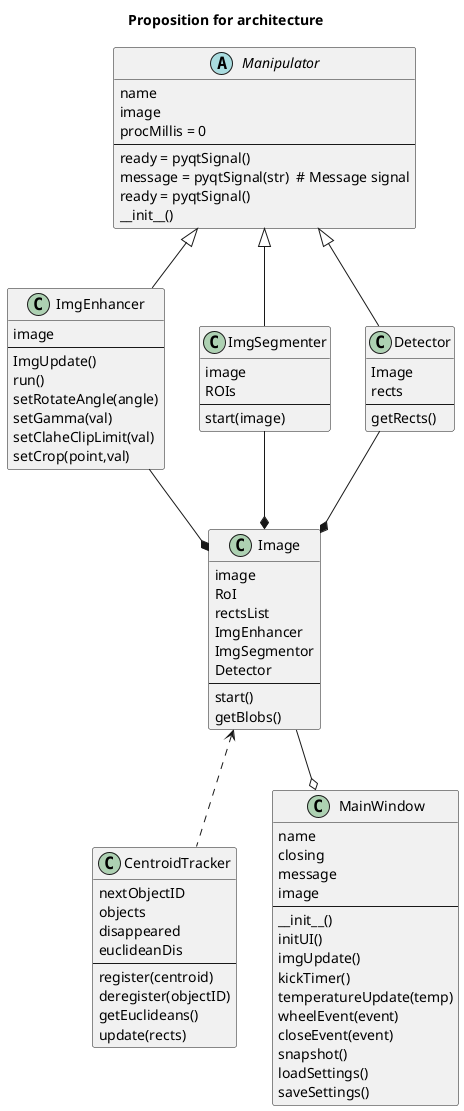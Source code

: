 @@startuml

title "Proposition for architecture"

abstract Manipulator{
    name
    image
    procMillis = 0 
    --
    ready = pyqtSignal()
    message = pyqtSignal(str)  # Message signal
    ready = pyqtSignal()
    __init__()
}

class ImgEnhancer{
    image
    --
    ImgUpdate()
    run()
    setRotateAngle(angle)
    setGamma(val)
    setClaheClipLimit(val)
    setCrop(point,val)
}

class ImgSegmenter{
    image
    ROIs
    --
    start(image)
}

class Detector{
    Image
    rects
    --
    getRects()
}

class Image{
    image
    RoI
    rectsList
    ImgEnhancer
    ImgSegmentor
    Detector
    --
    start()
    getBlobs()
}

class CentroidTracker{
    nextObjectID
	objects 
	disappeared
	euclideanDis
    --
    register(centroid)
    deregister(objectID)
    getEuclideans()
    update(rects)
}

class MainWindow{
    name
    closing
    message
    image
    --
    __init__()
    initUI()
    imgUpdate()
    kickTimer()
    temperatureUpdate(temp)
    wheelEvent(event)
    closeEvent(event)
    snapshot()
    loadSettings()
    saveSettings()
}


ImgEnhancer -up-|> Manipulator
ImgSegmenter -up-|> Manipulator
Detector -up-|> Manipulator

ImgSegmenter --* Image
ImgEnhancer --* Image
Detector --* Image
Image <.. CentroidTracker
Image --o MainWindow
@@enduml